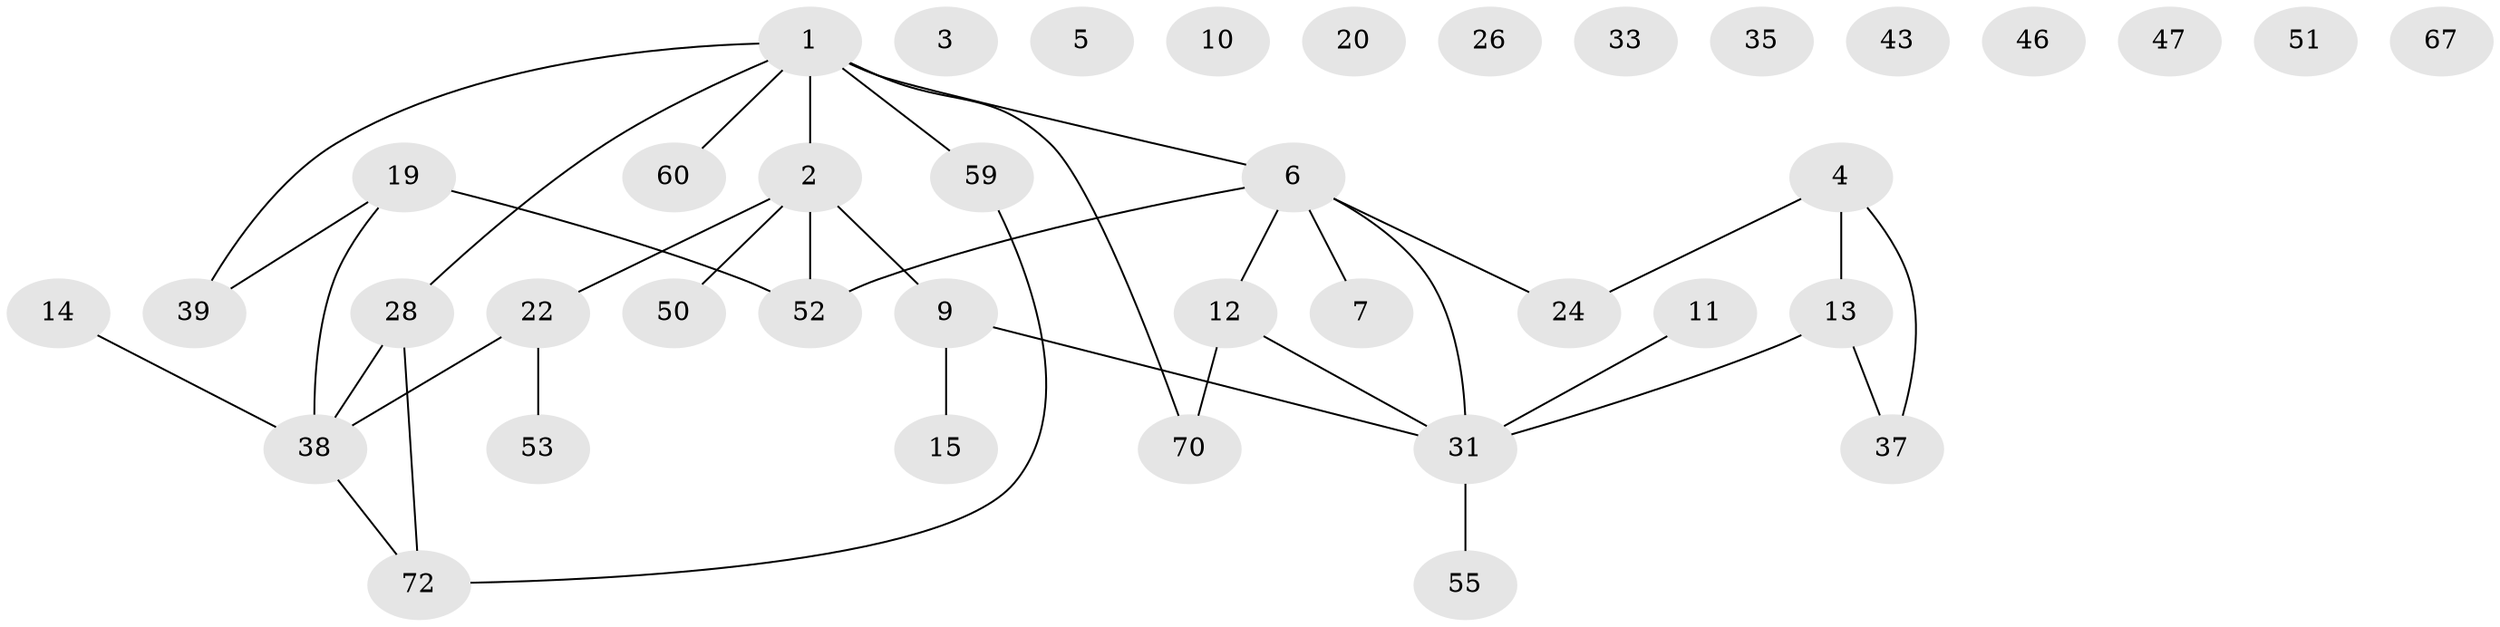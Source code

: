 // original degree distribution, {1: 0.22784810126582278, 2: 0.3037974683544304, 0: 0.1518987341772152, 3: 0.189873417721519, 4: 0.0759493670886076, 6: 0.012658227848101266, 5: 0.0379746835443038}
// Generated by graph-tools (version 1.1) at 2025/13/03/09/25 04:13:01]
// undirected, 39 vertices, 37 edges
graph export_dot {
graph [start="1"]
  node [color=gray90,style=filled];
  1 [super="+18"];
  2 [super="+16"];
  3;
  4 [super="+48"];
  5;
  6 [super="+25+36+8"];
  7;
  9 [super="+44"];
  10;
  11 [super="+68"];
  12;
  13 [super="+17+54+42+21"];
  14;
  15 [super="+66"];
  19 [super="+23+45"];
  20;
  22 [super="+29"];
  24 [super="+63"];
  26;
  28 [super="+40+34"];
  31 [super="+56+32"];
  33;
  35;
  37;
  38 [super="+58"];
  39;
  43;
  46;
  47;
  50;
  51;
  52 [super="+61"];
  53 [super="+65"];
  55;
  59;
  60 [super="+78"];
  67;
  70 [super="+76"];
  72 [super="+74"];
  1 -- 2;
  1 -- 70;
  1 -- 39;
  1 -- 28;
  1 -- 59;
  1 -- 60;
  1 -- 6;
  2 -- 50;
  2 -- 52;
  2 -- 22;
  2 -- 9;
  4 -- 24;
  4 -- 13;
  4 -- 37;
  6 -- 7;
  6 -- 24;
  6 -- 31;
  6 -- 12;
  6 -- 52;
  9 -- 31;
  9 -- 15;
  11 -- 31;
  12 -- 70;
  12 -- 31;
  13 -- 37;
  13 -- 31;
  14 -- 38;
  19 -- 38;
  19 -- 39;
  19 -- 52 [weight=2];
  22 -- 38;
  22 -- 53;
  28 -- 38;
  28 -- 72;
  31 -- 55;
  38 -- 72;
  59 -- 72;
}

